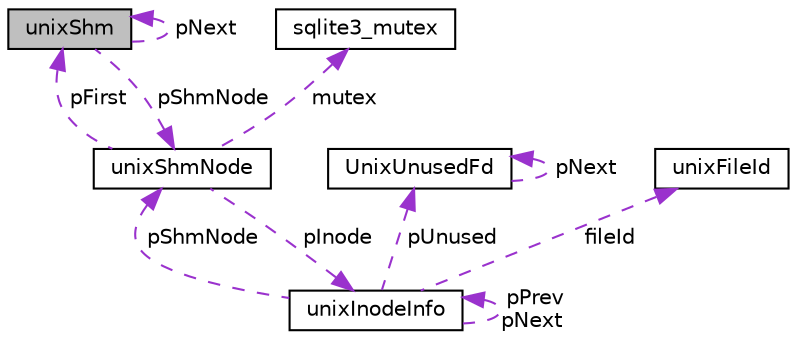 digraph G
{
 // INTERACTIVE_SVG=YES
  edge [fontname="Helvetica",fontsize="10",labelfontname="Helvetica",labelfontsize="10"];
  node [fontname="Helvetica",fontsize="10",shape=record];
  Node1 [label="unixShm",height=0.2,width=0.4,color="black", fillcolor="grey75", style="filled" fontcolor="black"];
  Node1 -> Node1 [dir="back",color="darkorchid3",fontsize="10",style="dashed",label=" pNext" ,fontname="Helvetica"];
  Node2 -> Node1 [dir="back",color="darkorchid3",fontsize="10",style="dashed",label=" pShmNode" ,fontname="Helvetica"];
  Node2 [label="unixShmNode",height=0.2,width=0.4,color="black", fillcolor="white", style="filled",URL="$d4/db1/structunix_shm_node.html"];
  Node3 -> Node2 [dir="back",color="darkorchid3",fontsize="10",style="dashed",label=" mutex" ,fontname="Helvetica"];
  Node3 [label="sqlite3_mutex",height=0.2,width=0.4,color="black", fillcolor="white", style="filled",URL="$d5/d3c/structsqlite3__mutex.html"];
  Node1 -> Node2 [dir="back",color="darkorchid3",fontsize="10",style="dashed",label=" pFirst" ,fontname="Helvetica"];
  Node4 -> Node2 [dir="back",color="darkorchid3",fontsize="10",style="dashed",label=" pInode" ,fontname="Helvetica"];
  Node4 [label="unixInodeInfo",height=0.2,width=0.4,color="black", fillcolor="white", style="filled",URL="$d0/d86/structunix_inode_info.html"];
  Node5 -> Node4 [dir="back",color="darkorchid3",fontsize="10",style="dashed",label=" pUnused" ,fontname="Helvetica"];
  Node5 [label="UnixUnusedFd",height=0.2,width=0.4,color="black", fillcolor="white", style="filled",URL="$dd/d77/struct_unix_unused_fd.html"];
  Node5 -> Node5 [dir="back",color="darkorchid3",fontsize="10",style="dashed",label=" pNext" ,fontname="Helvetica"];
  Node4 -> Node4 [dir="back",color="darkorchid3",fontsize="10",style="dashed",label=" pPrev\npNext" ,fontname="Helvetica"];
  Node6 -> Node4 [dir="back",color="darkorchid3",fontsize="10",style="dashed",label=" fileId" ,fontname="Helvetica"];
  Node6 [label="unixFileId",height=0.2,width=0.4,color="black", fillcolor="white", style="filled",URL="$d2/d56/structunix_file_id.html"];
  Node2 -> Node4 [dir="back",color="darkorchid3",fontsize="10",style="dashed",label=" pShmNode" ,fontname="Helvetica"];
}
